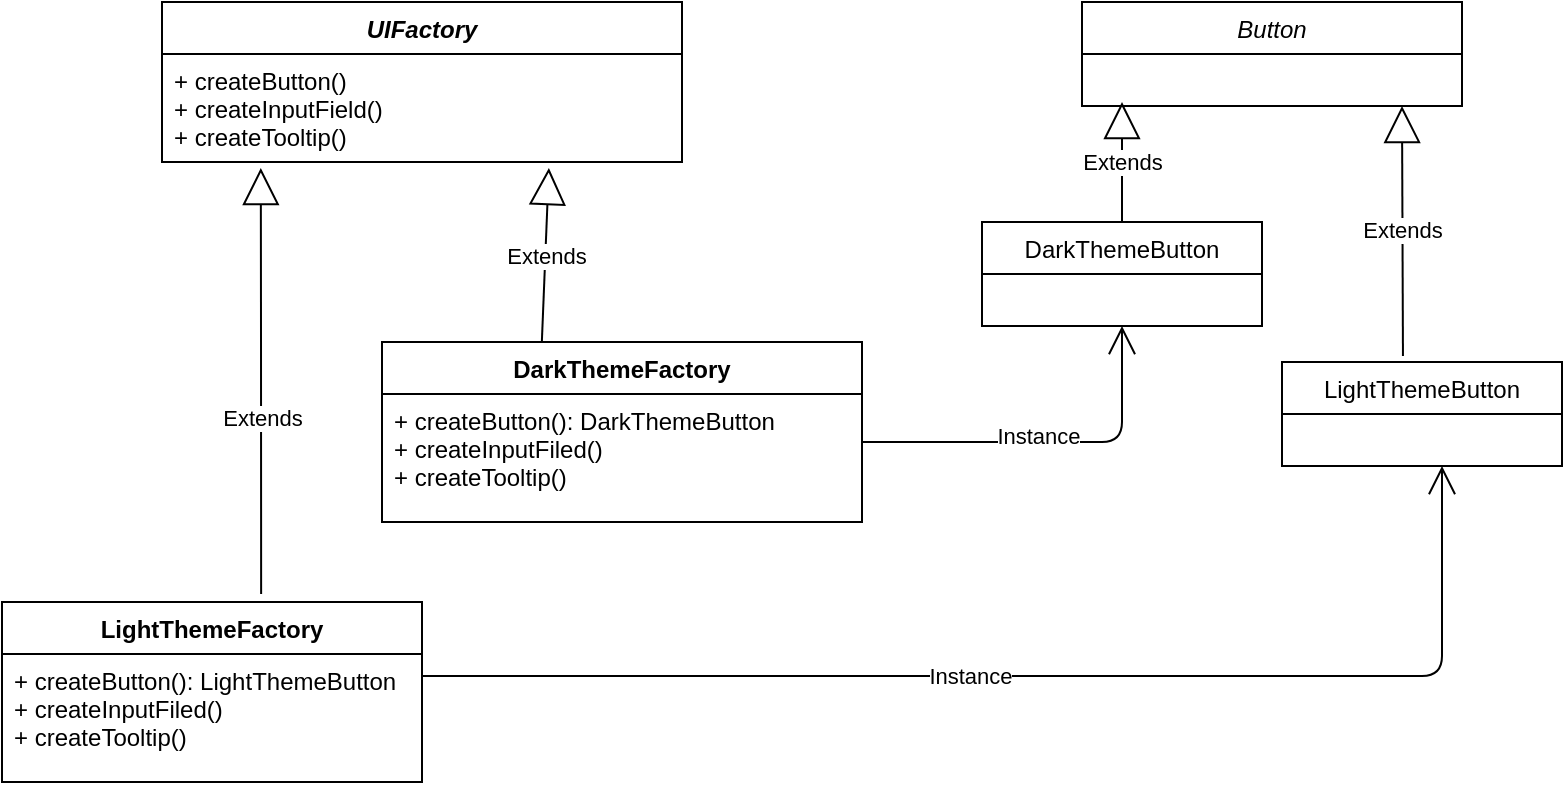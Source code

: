 <mxfile>
    <diagram id="-UFQNaBZ2IQqnAkPPc4u" name="Page-1">
        <mxGraphModel dx="1046" dy="570" grid="1" gridSize="10" guides="1" tooltips="1" connect="1" arrows="1" fold="1" page="1" pageScale="1" pageWidth="827" pageHeight="1169" math="0" shadow="0">
            <root>
                <mxCell id="0"/>
                <mxCell id="1" parent="0"/>
                <mxCell id="2" value="UIFactory" style="swimlane;fontStyle=3;align=center;verticalAlign=top;childLayout=stackLayout;horizontal=1;startSize=26;horizontalStack=0;resizeParent=1;resizeParentMax=0;resizeLast=0;collapsible=1;marginBottom=0;" vertex="1" parent="1">
                    <mxGeometry x="110" y="10" width="260" height="80" as="geometry"/>
                </mxCell>
                <mxCell id="5" value="+ createButton()&#10;+ createInputField()&#10;+ createTooltip()" style="text;strokeColor=none;fillColor=none;align=left;verticalAlign=top;spacingLeft=4;spacingRight=4;overflow=hidden;rotatable=0;points=[[0,0.5],[1,0.5]];portConstraint=eastwest;" vertex="1" parent="2">
                    <mxGeometry y="26" width="260" height="54" as="geometry"/>
                </mxCell>
                <mxCell id="6" value="LightThemeFactory" style="swimlane;fontStyle=1;align=center;verticalAlign=top;childLayout=stackLayout;horizontal=1;startSize=26;horizontalStack=0;resizeParent=1;resizeParentMax=0;resizeLast=0;collapsible=1;marginBottom=0;" vertex="1" parent="1">
                    <mxGeometry x="30" y="310" width="210" height="90" as="geometry"/>
                </mxCell>
                <mxCell id="9" value="+ createButton(): LightThemeButton&#10;+ createInputFiled()&#10;+ createTooltip()" style="text;strokeColor=none;fillColor=none;align=left;verticalAlign=top;spacingLeft=4;spacingRight=4;overflow=hidden;rotatable=0;points=[[0,0.5],[1,0.5]];portConstraint=eastwest;" vertex="1" parent="6">
                    <mxGeometry y="26" width="210" height="64" as="geometry"/>
                </mxCell>
                <mxCell id="10" value="Extends" style="endArrow=block;endSize=16;endFill=0;html=1;exitX=0.617;exitY=-0.044;exitDx=0;exitDy=0;exitPerimeter=0;entryX=0.19;entryY=1.056;entryDx=0;entryDy=0;entryPerimeter=0;" edge="1" parent="1" source="6" target="5">
                    <mxGeometry x="-0.167" width="160" relative="1" as="geometry">
                        <mxPoint x="160" y="130" as="sourcePoint"/>
                        <mxPoint x="220" y="80" as="targetPoint"/>
                        <Array as="points">
                            <mxPoint x="159.5" y="170"/>
                        </Array>
                        <mxPoint as="offset"/>
                    </mxGeometry>
                </mxCell>
                <mxCell id="11" value="DarkThemeFactory" style="swimlane;fontStyle=1;align=center;verticalAlign=top;childLayout=stackLayout;horizontal=1;startSize=26;horizontalStack=0;resizeParent=1;resizeParentMax=0;resizeLast=0;collapsible=1;marginBottom=0;" vertex="1" parent="1">
                    <mxGeometry x="220" y="180" width="240" height="90" as="geometry"/>
                </mxCell>
                <mxCell id="12" value="+ createButton(): DarkThemeButton&#10;+ createInputFiled()&#10;+ createTooltip()" style="text;strokeColor=none;fillColor=none;align=left;verticalAlign=top;spacingLeft=4;spacingRight=4;overflow=hidden;rotatable=0;points=[[0,0.5],[1,0.5]];portConstraint=eastwest;" vertex="1" parent="11">
                    <mxGeometry y="26" width="240" height="64" as="geometry"/>
                </mxCell>
                <mxCell id="14" value="Extends" style="endArrow=block;endSize=16;endFill=0;html=1;entryX=0.744;entryY=1.056;entryDx=0;entryDy=0;entryPerimeter=0;exitX=0.333;exitY=0;exitDx=0;exitDy=0;exitPerimeter=0;" edge="1" parent="1" source="11" target="5">
                    <mxGeometry width="160" relative="1" as="geometry">
                        <mxPoint x="390" y="230" as="sourcePoint"/>
                        <mxPoint x="410" y="290" as="targetPoint"/>
                        <Array as="points"/>
                    </mxGeometry>
                </mxCell>
                <mxCell id="20" value="Button" style="swimlane;fontStyle=2;childLayout=stackLayout;horizontal=1;startSize=26;fillColor=none;horizontalStack=0;resizeParent=1;resizeParentMax=0;resizeLast=0;collapsible=1;marginBottom=0;" vertex="1" parent="1">
                    <mxGeometry x="570" y="10" width="190" height="52" as="geometry"/>
                </mxCell>
                <mxCell id="24" value="LightThemeButton" style="swimlane;fontStyle=0;childLayout=stackLayout;horizontal=1;startSize=26;fillColor=none;horizontalStack=0;resizeParent=1;resizeParentMax=0;resizeLast=0;collapsible=1;marginBottom=0;" vertex="1" parent="1">
                    <mxGeometry x="670" y="190" width="140" height="52" as="geometry"/>
                </mxCell>
                <mxCell id="25" value="DarkThemeButton" style="swimlane;fontStyle=0;childLayout=stackLayout;horizontal=1;startSize=26;fillColor=none;horizontalStack=0;resizeParent=1;resizeParentMax=0;resizeLast=0;collapsible=1;marginBottom=0;" vertex="1" parent="1">
                    <mxGeometry x="520" y="120" width="140" height="52" as="geometry"/>
                </mxCell>
                <mxCell id="26" value="Extends" style="endArrow=block;endSize=16;endFill=0;html=1;" edge="1" parent="1">
                    <mxGeometry width="160" relative="1" as="geometry">
                        <mxPoint x="590" y="120" as="sourcePoint"/>
                        <mxPoint x="590" y="60" as="targetPoint"/>
                    </mxGeometry>
                </mxCell>
                <mxCell id="28" value="Extends" style="endArrow=block;endSize=16;endFill=0;html=1;exitX=0.432;exitY=-0.058;exitDx=0;exitDy=0;exitPerimeter=0;" edge="1" parent="1" source="24">
                    <mxGeometry width="160" relative="1" as="geometry">
                        <mxPoint x="730" y="122" as="sourcePoint"/>
                        <mxPoint x="730" y="62.0" as="targetPoint"/>
                    </mxGeometry>
                </mxCell>
                <mxCell id="35" value="" style="endArrow=open;endFill=1;endSize=12;html=1;entryX=0.5;entryY=1;entryDx=0;entryDy=0;" edge="1" parent="1" target="25">
                    <mxGeometry width="160" relative="1" as="geometry">
                        <mxPoint x="460" y="230" as="sourcePoint"/>
                        <mxPoint x="620" y="230" as="targetPoint"/>
                        <Array as="points">
                            <mxPoint x="590" y="230"/>
                        </Array>
                    </mxGeometry>
                </mxCell>
                <mxCell id="37" value="Instance" style="edgeLabel;html=1;align=center;verticalAlign=middle;resizable=0;points=[];" vertex="1" connectable="0" parent="35">
                    <mxGeometry x="-0.069" y="3" relative="1" as="geometry">
                        <mxPoint as="offset"/>
                    </mxGeometry>
                </mxCell>
                <mxCell id="36" value="" style="endArrow=open;endFill=1;endSize=12;html=1;entryX=0.5;entryY=1;entryDx=0;entryDy=0;exitX=0.998;exitY=0.172;exitDx=0;exitDy=0;exitPerimeter=0;" edge="1" parent="1" source="9">
                    <mxGeometry width="160" relative="1" as="geometry">
                        <mxPoint x="250" y="350" as="sourcePoint"/>
                        <mxPoint x="750" y="242" as="targetPoint"/>
                        <Array as="points">
                            <mxPoint x="750" y="347"/>
                        </Array>
                    </mxGeometry>
                </mxCell>
                <mxCell id="38" value="Instance" style="edgeLabel;html=1;align=center;verticalAlign=middle;resizable=0;points=[];" vertex="1" connectable="0" parent="36">
                    <mxGeometry x="-0.11" relative="1" as="geometry">
                        <mxPoint as="offset"/>
                    </mxGeometry>
                </mxCell>
            </root>
        </mxGraphModel>
    </diagram>
</mxfile>